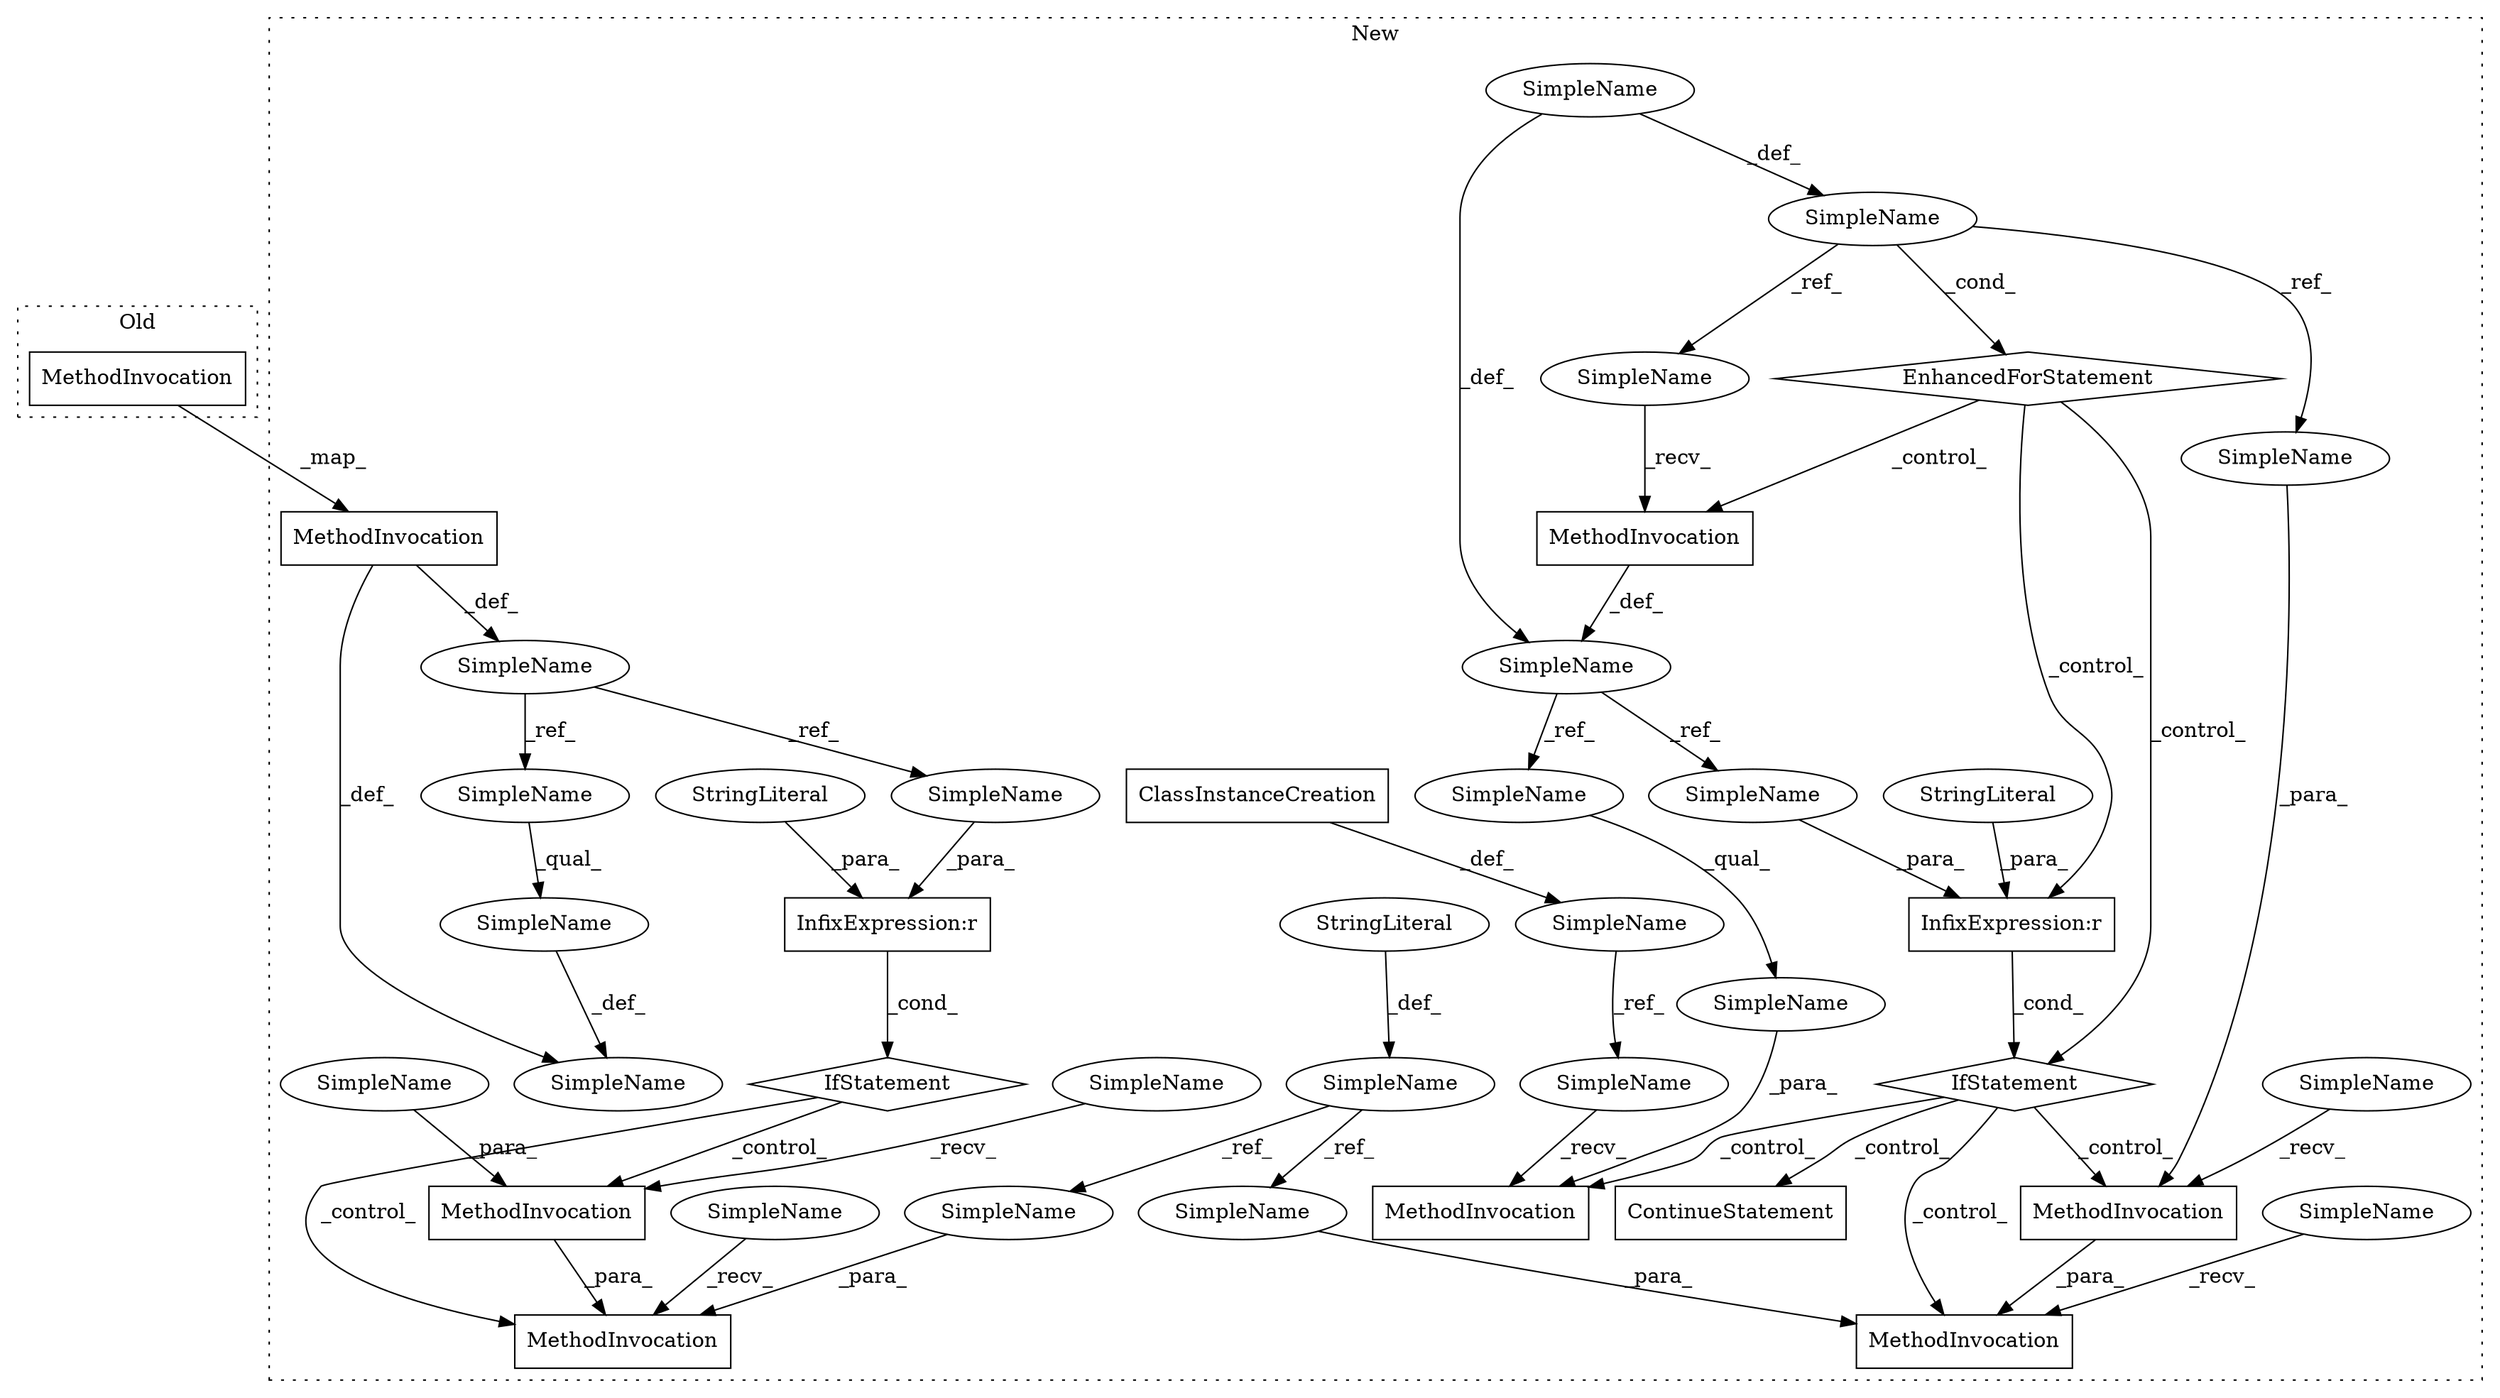 digraph G {
subgraph cluster0 {
8 [label="MethodInvocation" a="32" s="4025" l="10" shape="box"];
label = "Old";
style="dotted";
}
subgraph cluster1 {
1 [label="ClassInstanceCreation" a="14" s="5542" l="38" shape="box"];
2 [label="ContinueStatement" a="18" s="5921" l="9" shape="box"];
3 [label="IfStatement" a="25" s="4149,4176" l="4,22" shape="diamond"];
4 [label="IfStatement" a="25" s="5743,5770" l="4,22" shape="diamond"];
5 [label="MethodInvocation" a="32" s="4121" l="10" shape="box"];
6 [label="MethodInvocation" a="32" s="4250,4280" l="13,1" shape="box"];
7 [label="MethodInvocation" a="32" s="4204,4281" l="17,1" shape="box"];
9 [label="MethodInvocation" a="32" s="5870,5893" l="13,1" shape="box"];
10 [label="MethodInvocation" a="32" s="5824,5894" l="17,1" shape="box"];
11 [label="MethodInvocation" a="32" s="5992,6033" l="4,1" shape="box"];
12 [label="MethodInvocation" a="32" s="5711" l="10" shape="box"];
13 [label="SimpleName" a="42" s="4085" l="15" shape="ellipse"];
14 [label="SimpleName" a="42" s="5996" l="37" shape="ellipse"];
15 [label="SimpleName" a="42" s="4221" l="13" shape="ellipse"];
16 [label="SimpleName" a="42" s="4236" l="13" shape="ellipse"];
17 [label="SimpleName" a="42" s="5682" l="15" shape="ellipse"];
18 [label="SimpleName" a="42" s="4349" l="37" shape="ellipse"];
19 [label="SimpleName" a="42" s="5611" l="10" shape="ellipse"];
20 [label="SimpleName" a="42" s="5700" l="10" shape="ellipse"];
21 [label="SimpleName" a="42" s="4198" l="5" shape="ellipse"];
22 [label="SimpleName" a="42" s="5856" l="13" shape="ellipse"];
23 [label="SimpleName" a="42" s="5996" l="15" shape="ellipse"];
24 [label="SimpleName" a="42" s="3957" l="13" shape="ellipse"];
25 [label="SimpleName" a="42" s="5818" l="5" shape="ellipse"];
26 [label="SimpleName" a="42" s="5747" l="15" shape="ellipse"];
27 [label="SimpleName" a="42" s="5625" l="13" shape="ellipse"];
28 [label="SimpleName" a="42" s="4263" l="17" shape="ellipse"];
29 [label="SimpleName" a="42" s="5542" l="17" shape="ellipse"];
30 [label="SimpleName" a="42" s="5883" l="10" shape="ellipse"];
31 [label="SimpleName" a="42" s="4153" l="15" shape="ellipse"];
32 [label="SimpleName" a="42" s="5974" l="17" shape="ellipse"];
33 [label="SimpleName" a="42" s="5841" l="13" shape="ellipse"];
34 [label="SimpleName" a="42" s="4349" l="15" shape="ellipse"];
35 [label="SimpleName" a="42" s="4325" l="21" shape="ellipse"];
36 [label="StringLiteral" a="45" s="4172" l="4" shape="ellipse"];
37 [label="StringLiteral" a="45" s="5766" l="4" shape="ellipse"];
38 [label="StringLiteral" a="45" s="3973" l="41" shape="ellipse"];
39 [label="EnhancedForStatement" a="70" s="5598,5638" l="-5599,18" shape="diamond"];
40 [label="InfixExpression:r" a="27" s="5762" l="4" shape="box"];
41 [label="InfixExpression:r" a="27" s="4168" l="4" shape="box"];
label = "New";
style="dotted";
}
1 -> 29 [label="_def_"];
3 -> 6 [label="_control_"];
3 -> 7 [label="_control_"];
4 -> 2 [label="_control_"];
4 -> 11 [label="_control_"];
4 -> 9 [label="_control_"];
4 -> 10 [label="_control_"];
5 -> 35 [label="_def_"];
5 -> 13 [label="_def_"];
6 -> 7 [label="_para_"];
8 -> 5 [label="_map_"];
9 -> 10 [label="_para_"];
12 -> 17 [label="_def_"];
13 -> 31 [label="_ref_"];
13 -> 34 [label="_ref_"];
14 -> 11 [label="_para_"];
15 -> 7 [label="_para_"];
16 -> 6 [label="_recv_"];
17 -> 26 [label="_ref_"];
17 -> 23 [label="_ref_"];
18 -> 35 [label="_def_"];
19 -> 39 [label="_cond_"];
19 -> 30 [label="_ref_"];
19 -> 20 [label="_ref_"];
20 -> 12 [label="_recv_"];
21 -> 7 [label="_recv_"];
22 -> 9 [label="_recv_"];
23 -> 14 [label="_qual_"];
24 -> 33 [label="_ref_"];
24 -> 15 [label="_ref_"];
25 -> 10 [label="_recv_"];
26 -> 40 [label="_para_"];
27 -> 17 [label="_def_"];
27 -> 19 [label="_def_"];
28 -> 6 [label="_para_"];
29 -> 32 [label="_ref_"];
30 -> 9 [label="_para_"];
31 -> 41 [label="_para_"];
32 -> 11 [label="_recv_"];
33 -> 10 [label="_para_"];
34 -> 18 [label="_qual_"];
36 -> 41 [label="_para_"];
37 -> 40 [label="_para_"];
38 -> 24 [label="_def_"];
39 -> 40 [label="_control_"];
39 -> 12 [label="_control_"];
39 -> 4 [label="_control_"];
40 -> 4 [label="_cond_"];
41 -> 3 [label="_cond_"];
}